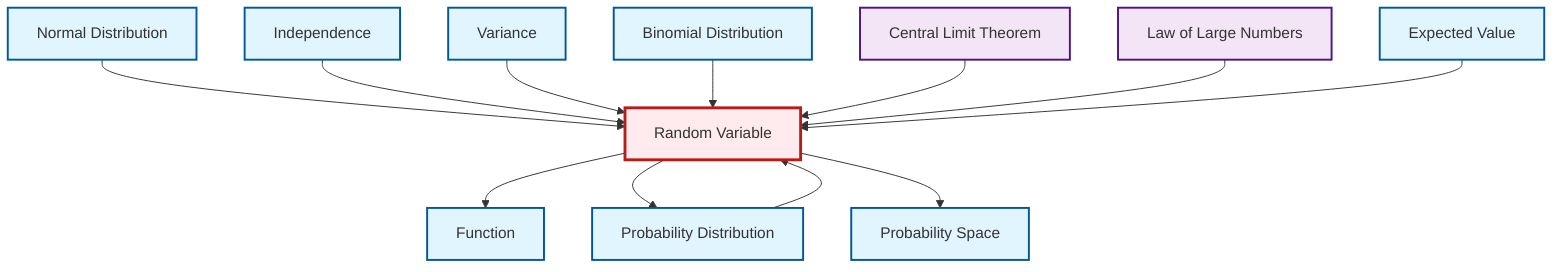 graph TD
    classDef definition fill:#e1f5fe,stroke:#01579b,stroke-width:2px
    classDef theorem fill:#f3e5f5,stroke:#4a148c,stroke-width:2px
    classDef axiom fill:#fff3e0,stroke:#e65100,stroke-width:2px
    classDef example fill:#e8f5e9,stroke:#1b5e20,stroke-width:2px
    classDef current fill:#ffebee,stroke:#b71c1c,stroke-width:3px
    def-function["Function"]:::definition
    def-random-variable["Random Variable"]:::definition
    def-probability-distribution["Probability Distribution"]:::definition
    def-normal-distribution["Normal Distribution"]:::definition
    thm-central-limit["Central Limit Theorem"]:::theorem
    def-binomial-distribution["Binomial Distribution"]:::definition
    def-variance["Variance"]:::definition
    def-probability-space["Probability Space"]:::definition
    thm-law-of-large-numbers["Law of Large Numbers"]:::theorem
    def-expectation["Expected Value"]:::definition
    def-independence["Independence"]:::definition
    def-normal-distribution --> def-random-variable
    def-random-variable --> def-function
    def-independence --> def-random-variable
    def-variance --> def-random-variable
    def-binomial-distribution --> def-random-variable
    def-random-variable --> def-probability-distribution
    thm-central-limit --> def-random-variable
    def-probability-distribution --> def-random-variable
    def-random-variable --> def-probability-space
    thm-law-of-large-numbers --> def-random-variable
    def-expectation --> def-random-variable
    class def-random-variable current